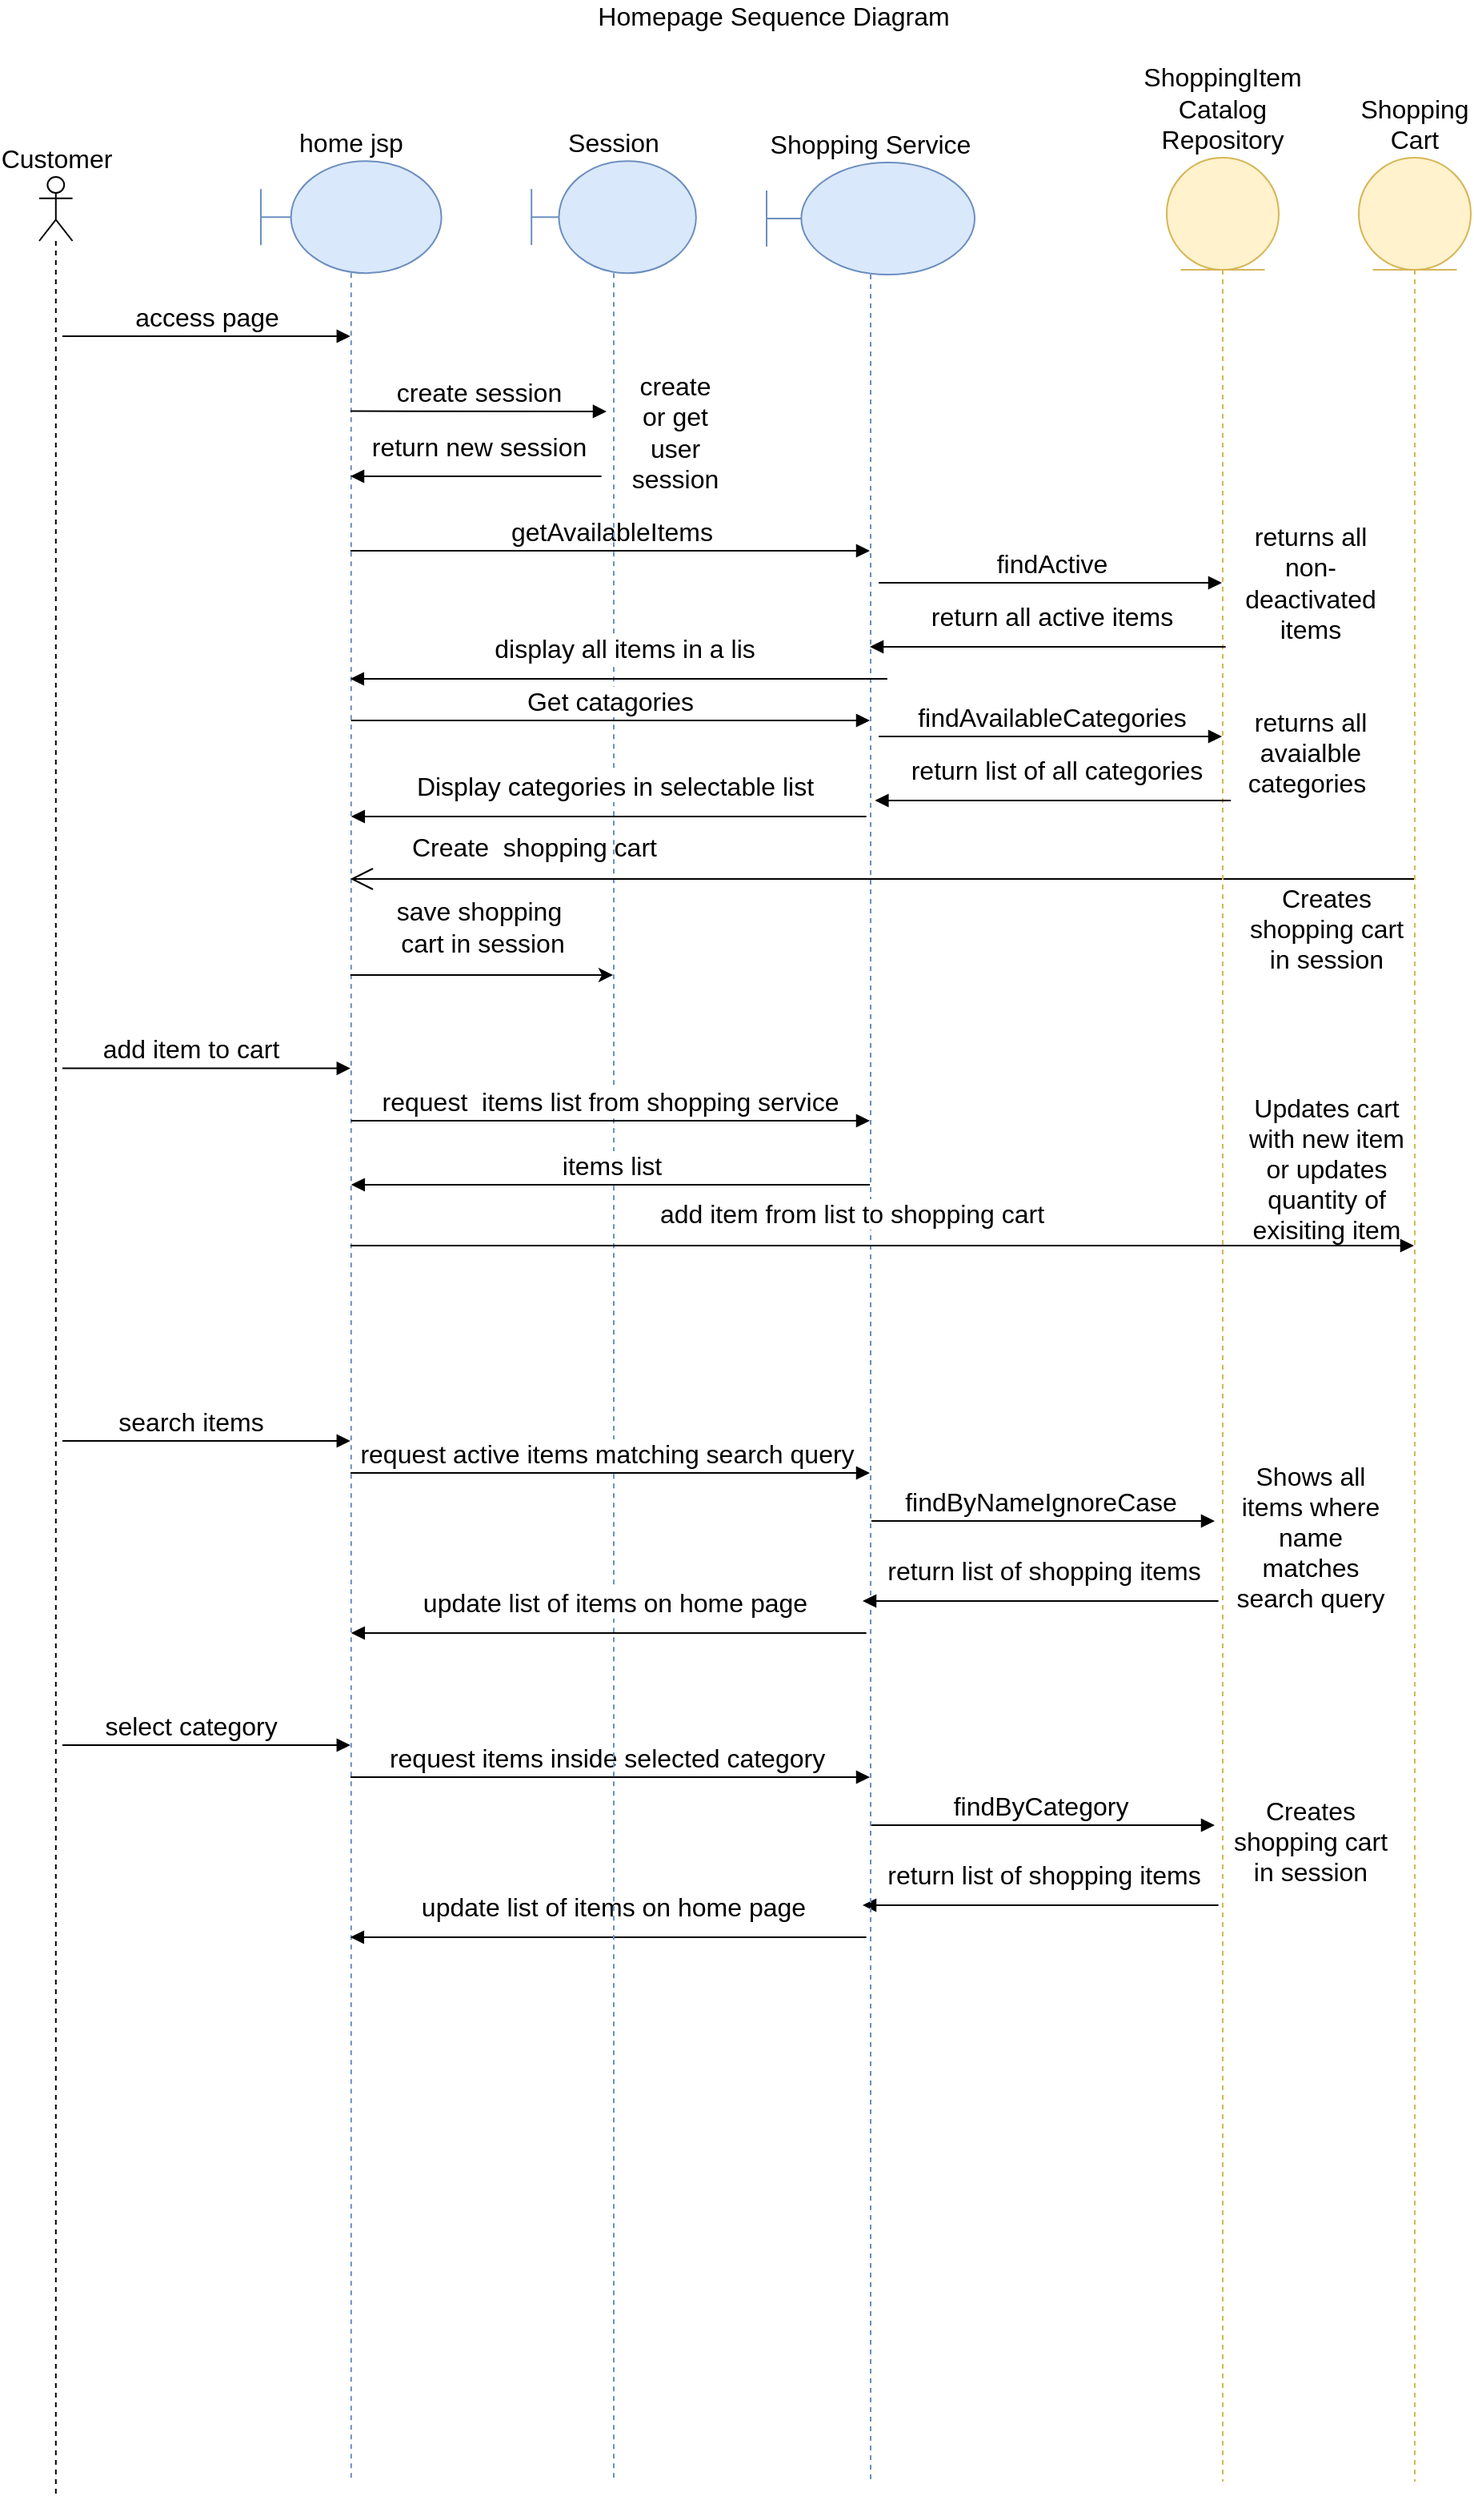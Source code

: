 <mxfile version="15.3.5" type="device"><diagram id="0575e87b-8c2b-2d22-6455-2bd15a80e59f" name="Page-1"><mxGraphModel dx="1662" dy="1174" grid="1" gridSize="10" guides="1" tooltips="1" connect="0" arrows="1" fold="1" page="1" pageScale="1" pageWidth="1169" pageHeight="1654" background="#ffffff" math="0" shadow="0"><root><mxCell id="0"/><mxCell id="1" parent="0"/><mxCell id="66" value="Homepage Sequence Diagram" style="text;html=1;strokeColor=none;fillColor=none;align=center;verticalAlign=middle;whiteSpace=wrap;rounded=0;fontSize=16;" parent="1" vertex="1"><mxGeometry x="356.82" y="20" width="415" height="20" as="geometry"/></mxCell><mxCell id="qdstigHczpiynKQjVYas-66" value="Customer" style="shape=umlLifeline;participant=umlActor;perimeter=lifelinePerimeter;whiteSpace=wrap;html=1;container=1;collapsible=0;recursiveResize=0;verticalAlign=bottom;spacingTop=36;labelBackgroundColor=#ffffff;outlineConnect=0;labelPosition=center;verticalLabelPosition=top;align=center;fontSize=16;" parent="1" vertex="1"><mxGeometry x="105.5" y="130.5" width="20.8" height="1449.5" as="geometry"/></mxCell><mxCell id="qdstigHczpiynKQjVYas-85" value="access page" style="html=1;verticalAlign=bottom;endArrow=block;fontSize=16;" parent="qdstigHczpiynKQjVYas-66" target="qdstigHczpiynKQjVYas-68" edge="1"><mxGeometry width="80" relative="1" as="geometry"><mxPoint x="14.5" y="99.5" as="sourcePoint"/><mxPoint x="94.5" y="99.5" as="targetPoint"/></mxGeometry></mxCell><mxCell id="qdstigHczpiynKQjVYas-68" value="home jsp" style="shape=umlLifeline;participant=umlBoundary;perimeter=lifelinePerimeter;whiteSpace=wrap;html=1;container=1;collapsible=0;recursiveResize=0;verticalAlign=bottom;spacingTop=36;labelBackgroundColor=#ffffff;outlineConnect=0;size=70;fillColor=#dae8fc;strokeColor=#6c8ebf;labelPosition=center;verticalLabelPosition=top;align=center;fontSize=16;" parent="1" vertex="1"><mxGeometry x="244" y="120.57" width="112.82" height="1449.43" as="geometry"/></mxCell><mxCell id="9HVpE669n5V6qnkIysGF-70" value="getAvailableItems" style="html=1;verticalAlign=bottom;endArrow=block;fontSize=16;" edge="1" parent="qdstigHczpiynKQjVYas-68"><mxGeometry width="80" relative="1" as="geometry"><mxPoint x="56" y="243.43" as="sourcePoint"/><mxPoint x="380.5" y="243.43" as="targetPoint"/></mxGeometry></mxCell><mxCell id="9HVpE669n5V6qnkIysGF-83" value="search items" style="html=1;verticalAlign=bottom;endArrow=block;fontSize=16;" edge="1" parent="qdstigHczpiynKQjVYas-68"><mxGeometry x="-0.111" width="80" relative="1" as="geometry"><mxPoint x="-124" y="799.43" as="sourcePoint"/><mxPoint x="55.91" y="799.43" as="targetPoint"/><mxPoint as="offset"/></mxGeometry></mxCell><mxCell id="9HVpE669n5V6qnkIysGF-90" value="select category" style="html=1;verticalAlign=bottom;endArrow=block;fontSize=16;" edge="1" parent="qdstigHczpiynKQjVYas-68"><mxGeometry x="-0.111" width="80" relative="1" as="geometry"><mxPoint x="-124" y="989.43" as="sourcePoint"/><mxPoint x="55.91" y="989.43" as="targetPoint"/><mxPoint as="offset"/></mxGeometry></mxCell><mxCell id="9HVpE669n5V6qnkIysGF-91" value="request items inside selected category" style="html=1;verticalAlign=bottom;endArrow=block;fontSize=16;" edge="1" parent="qdstigHczpiynKQjVYas-68"><mxGeometry x="-0.014" width="80" relative="1" as="geometry"><mxPoint x="56" y="1009.43" as="sourcePoint"/><mxPoint x="380.5" y="1009.43" as="targetPoint"/><mxPoint as="offset"/></mxGeometry></mxCell><mxCell id="9HVpE669n5V6qnkIysGF-92" value="update list of items on home page" style="html=1;verticalAlign=bottom;endArrow=block;fontSize=16;" edge="1" parent="qdstigHczpiynKQjVYas-68"><mxGeometry x="-0.02" y="-8" width="80" relative="1" as="geometry"><mxPoint x="378.32" y="1109.43" as="sourcePoint"/><mxPoint x="55.91" y="1109.43" as="targetPoint"/><mxPoint y="1" as="offset"/></mxGeometry></mxCell><mxCell id="9HVpE669n5V6qnkIysGF-93" value="findByCategory" style="html=1;verticalAlign=bottom;endArrow=block;fontSize=16;" edge="1" parent="qdstigHczpiynKQjVYas-68"><mxGeometry x="-0.014" width="80" relative="1" as="geometry"><mxPoint x="381.5" y="1039.43" as="sourcePoint"/><mxPoint x="596" y="1039.43" as="targetPoint"/><mxPoint as="offset"/></mxGeometry></mxCell><mxCell id="9HVpE669n5V6qnkIysGF-94" value="return list of shopping items" style="html=1;verticalAlign=bottom;endArrow=block;fontSize=16;" edge="1" parent="qdstigHczpiynKQjVYas-68"><mxGeometry x="-0.02" y="-8" width="80" relative="1" as="geometry"><mxPoint x="598.32" y="1089.43" as="sourcePoint"/><mxPoint x="376" y="1089.43" as="targetPoint"/><mxPoint y="1" as="offset"/></mxGeometry></mxCell><mxCell id="qdstigHczpiynKQjVYas-77" value="Shopping Service" style="shape=umlLifeline;participant=umlBoundary;perimeter=lifelinePerimeter;whiteSpace=wrap;html=1;container=1;collapsible=0;recursiveResize=0;verticalAlign=bottom;spacingTop=36;labelBackgroundColor=#ffffff;outlineConnect=0;size=70;fillColor=#dae8fc;strokeColor=#6c8ebf;labelPosition=center;verticalLabelPosition=top;align=center;fontSize=16;" parent="1" vertex="1"><mxGeometry x="560" y="121.53" width="130" height="1448.47" as="geometry"/></mxCell><mxCell id="qdstigHczpiynKQjVYas-74" value="Session" style="shape=umlLifeline;participant=umlBoundary;perimeter=lifelinePerimeter;whiteSpace=wrap;html=1;container=1;collapsible=0;recursiveResize=0;verticalAlign=bottom;spacingTop=36;labelBackgroundColor=#ffffff;outlineConnect=0;size=70;fillColor=#dae8fc;strokeColor=#6c8ebf;labelPosition=center;verticalLabelPosition=top;align=center;fontSize=16;" parent="1" vertex="1"><mxGeometry x="413.09" y="120.57" width="102.82" height="1449.43" as="geometry"/></mxCell><mxCell id="9HVpE669n5V6qnkIysGF-78" value="display all items in a lis" style="html=1;verticalAlign=bottom;endArrow=block;fontSize=16;" edge="1" parent="qdstigHczpiynKQjVYas-74"><mxGeometry x="-0.02" y="-8" width="80" relative="1" as="geometry"><mxPoint x="222.32" y="323.43" as="sourcePoint"/><mxPoint x="-113.18" y="323.43" as="targetPoint"/><mxPoint y="1" as="offset"/></mxGeometry></mxCell><mxCell id="qdstigHczpiynKQjVYas-94" value="Create&amp;nbsp; shopping cart" style="text;html=1;strokeColor=none;fillColor=none;align=center;verticalAlign=middle;whiteSpace=wrap;rounded=0;fontSize=16;" parent="qdstigHczpiynKQjVYas-74" vertex="1"><mxGeometry x="-83.09" y="418.43" width="169.59" height="20" as="geometry"/></mxCell><mxCell id="9HVpE669n5V6qnkIysGF-82" value="Display categories in selectable list" style="html=1;verticalAlign=bottom;endArrow=block;fontSize=16;" edge="1" parent="qdstigHczpiynKQjVYas-74" target="qdstigHczpiynKQjVYas-68"><mxGeometry x="-0.02" y="-8" width="80" relative="1" as="geometry"><mxPoint x="209.23" y="409.43" as="sourcePoint"/><mxPoint x="-13.09" y="409.43" as="targetPoint"/><mxPoint y="1" as="offset"/></mxGeometry></mxCell><mxCell id="9HVpE669n5V6qnkIysGF-85" value="request active items matching search query" style="html=1;verticalAlign=bottom;endArrow=block;fontSize=16;" edge="1" parent="qdstigHczpiynKQjVYas-74" target="qdstigHczpiynKQjVYas-77"><mxGeometry x="-0.014" width="80" relative="1" as="geometry"><mxPoint x="-113.09" y="819.43" as="sourcePoint"/><mxPoint x="66.82" y="819.43" as="targetPoint"/><mxPoint as="offset"/></mxGeometry></mxCell><mxCell id="9HVpE669n5V6qnkIysGF-89" value="update list of items on home page" style="html=1;verticalAlign=bottom;endArrow=block;fontSize=16;" edge="1" parent="qdstigHczpiynKQjVYas-74" target="qdstigHczpiynKQjVYas-68"><mxGeometry x="-0.02" y="-8" width="80" relative="1" as="geometry"><mxPoint x="209.23" y="919.43" as="sourcePoint"/><mxPoint x="-13.09" y="919.43" as="targetPoint"/><mxPoint y="1" as="offset"/></mxGeometry></mxCell><mxCell id="qdstigHczpiynKQjVYas-86" value="create session" style="html=1;verticalAlign=bottom;endArrow=block;fontSize=16;" parent="1" edge="1"><mxGeometry width="80" relative="1" as="geometry"><mxPoint x="300" y="276.79" as="sourcePoint"/><mxPoint x="460" y="277" as="targetPoint"/></mxGeometry></mxCell><mxCell id="qdstigHczpiynKQjVYas-87" value="return new session" style="html=1;verticalAlign=bottom;endArrow=block;fontSize=16;" parent="1" edge="1"><mxGeometry x="-0.02" y="-8" width="80" relative="1" as="geometry"><mxPoint x="456.82" y="317.5" as="sourcePoint"/><mxPoint x="300" y="317.5" as="targetPoint"/><mxPoint y="1" as="offset"/></mxGeometry></mxCell><mxCell id="qdstigHczpiynKQjVYas-93" value="create or get user session" style="text;html=1;strokeColor=none;fillColor=none;align=center;verticalAlign=middle;whiteSpace=wrap;rounded=0;fontSize=16;" parent="1" vertex="1"><mxGeometry x="475.91" y="280" width="54.09" height="20" as="geometry"/></mxCell><mxCell id="qdstigHczpiynKQjVYas-95" value="save shopping&lt;br&gt;&amp;nbsp;cart in session" style="endArrow=classic;html=1;fontSize=16;" parent="1" edge="1"><mxGeometry x="-0.024" y="30" width="50" height="50" relative="1" as="geometry"><mxPoint x="299.91" y="629" as="sourcePoint"/><mxPoint x="464" y="629" as="targetPoint"/><mxPoint as="offset"/><Array as="points"><mxPoint x="380" y="629"/><mxPoint x="440" y="629"/></Array></mxGeometry></mxCell><mxCell id="qdstigHczpiynKQjVYas-96" value="Shopping Cart" style="shape=umlLifeline;participant=umlEntity;perimeter=lifelinePerimeter;whiteSpace=wrap;html=1;container=1;collapsible=0;recursiveResize=0;verticalAlign=bottom;spacingTop=36;labelBackgroundColor=#ffffff;outlineConnect=0;fontSize=16;size=70;labelPosition=center;verticalLabelPosition=top;align=center;fillColor=#fff2cc;strokeColor=#d6b656;" parent="1" vertex="1"><mxGeometry x="930" y="118.53" width="70" height="1451.47" as="geometry"/></mxCell><mxCell id="qdstigHczpiynKQjVYas-97" value="" style="endArrow=open;endFill=1;endSize=12;html=1;fontSize=16;" parent="1" edge="1"><mxGeometry width="160" relative="1" as="geometry"><mxPoint x="964.5" y="569" as="sourcePoint"/><mxPoint x="299.91" y="569" as="targetPoint"/><Array as="points"><mxPoint x="630" y="569"/><mxPoint x="370" y="569"/></Array></mxGeometry></mxCell><mxCell id="qdstigHczpiynKQjVYas-98" value="add item to cart" style="html=1;verticalAlign=bottom;endArrow=block;fontSize=16;" parent="1" edge="1"><mxGeometry x="-0.111" width="80" relative="1" as="geometry"><mxPoint x="120" y="687.29" as="sourcePoint"/><mxPoint x="299.91" y="687.29" as="targetPoint"/><mxPoint as="offset"/></mxGeometry></mxCell><mxCell id="qdstigHczpiynKQjVYas-99" value="add item from list to shopping cart" style="html=1;verticalAlign=bottom;endArrow=block;fontSize=16;" parent="1" target="qdstigHczpiynKQjVYas-96" edge="1"><mxGeometry x="-0.06" y="8" width="80" relative="1" as="geometry"><mxPoint x="300" y="798" as="sourcePoint"/><mxPoint x="380" y="798" as="targetPoint"/><mxPoint as="offset"/></mxGeometry></mxCell><mxCell id="qdstigHczpiynKQjVYas-102" value="request&amp;nbsp; items list from shopping service" style="html=1;verticalAlign=bottom;endArrow=block;fontSize=16;" parent="1" source="qdstigHczpiynKQjVYas-68" target="qdstigHczpiynKQjVYas-77" edge="1"><mxGeometry width="80" relative="1" as="geometry"><mxPoint x="90" y="750" as="sourcePoint"/><mxPoint x="170" y="750" as="targetPoint"/><Array as="points"><mxPoint x="520" y="720"/></Array></mxGeometry></mxCell><mxCell id="qdstigHczpiynKQjVYas-103" value="items list" style="html=1;verticalAlign=bottom;endArrow=block;fontSize=16;" parent="1" source="qdstigHczpiynKQjVYas-77" target="qdstigHczpiynKQjVYas-68" edge="1"><mxGeometry width="80" relative="1" as="geometry"><mxPoint x="340" y="450" as="sourcePoint"/><mxPoint x="420" y="450" as="targetPoint"/><Array as="points"><mxPoint x="580" y="760"/></Array></mxGeometry></mxCell><mxCell id="9HVpE669n5V6qnkIysGF-66" value="ShoppingItem&lt;br&gt;Catalog&lt;br&gt;Repository" style="shape=umlLifeline;participant=umlEntity;perimeter=lifelinePerimeter;whiteSpace=wrap;html=1;container=1;collapsible=0;recursiveResize=0;verticalAlign=bottom;spacingTop=36;labelBackgroundColor=#ffffff;outlineConnect=0;fontSize=16;size=70;labelPosition=center;verticalLabelPosition=top;align=center;fillColor=#fff2cc;strokeColor=#d6b656;" vertex="1" parent="1"><mxGeometry x="810" y="118.53" width="70" height="1451.47" as="geometry"/></mxCell><mxCell id="9HVpE669n5V6qnkIysGF-86" value="findByNameIgnoreCase" style="html=1;verticalAlign=bottom;endArrow=block;fontSize=16;" edge="1" parent="9HVpE669n5V6qnkIysGF-66"><mxGeometry x="-0.014" width="80" relative="1" as="geometry"><mxPoint x="-184.5" y="851.47" as="sourcePoint"/><mxPoint x="30" y="851.47" as="targetPoint"/><mxPoint as="offset"/></mxGeometry></mxCell><mxCell id="9HVpE669n5V6qnkIysGF-74" value="findActive" style="html=1;verticalAlign=bottom;endArrow=block;fontSize=16;" edge="1" parent="1"><mxGeometry width="80" relative="1" as="geometry"><mxPoint x="630" y="384.0" as="sourcePoint"/><mxPoint x="844.5" y="384" as="targetPoint"/></mxGeometry></mxCell><mxCell id="9HVpE669n5V6qnkIysGF-75" value="returns all non-deactivated items" style="text;html=1;strokeColor=none;fillColor=none;align=center;verticalAlign=middle;whiteSpace=wrap;rounded=0;fontSize=16;" vertex="1" parent="1"><mxGeometry x="850" y="374" width="100" height="20" as="geometry"/></mxCell><mxCell id="9HVpE669n5V6qnkIysGF-77" value="return all active items" style="html=1;verticalAlign=bottom;endArrow=block;fontSize=16;" edge="1" parent="1"><mxGeometry x="-0.02" y="-8" width="80" relative="1" as="geometry"><mxPoint x="846.82" y="424" as="sourcePoint"/><mxPoint x="624.5" y="424" as="targetPoint"/><mxPoint y="1" as="offset"/></mxGeometry></mxCell><mxCell id="9HVpE669n5V6qnkIysGF-79" value="Get catagories" style="html=1;verticalAlign=bottom;endArrow=block;fontSize=16;" edge="1" parent="1" source="qdstigHczpiynKQjVYas-68" target="qdstigHczpiynKQjVYas-77"><mxGeometry width="80" relative="1" as="geometry"><mxPoint x="300" y="490" as="sourcePoint"/><mxPoint x="460" y="490.21" as="targetPoint"/><Array as="points"><mxPoint x="540" y="470"/></Array></mxGeometry></mxCell><mxCell id="9HVpE669n5V6qnkIysGF-80" value="findAvailableCategories" style="html=1;verticalAlign=bottom;endArrow=block;fontSize=16;" edge="1" parent="1"><mxGeometry width="80" relative="1" as="geometry"><mxPoint x="630" y="480" as="sourcePoint"/><mxPoint x="844.5" y="480" as="targetPoint"/></mxGeometry></mxCell><mxCell id="9HVpE669n5V6qnkIysGF-81" value="return list of all categories" style="html=1;verticalAlign=bottom;endArrow=block;fontSize=16;" edge="1" parent="1"><mxGeometry x="-0.02" y="-8" width="80" relative="1" as="geometry"><mxPoint x="850.0" y="520" as="sourcePoint"/><mxPoint x="627.68" y="520" as="targetPoint"/><mxPoint y="1" as="offset"/></mxGeometry></mxCell><mxCell id="9HVpE669n5V6qnkIysGF-88" value="return list of shopping items" style="html=1;verticalAlign=bottom;endArrow=block;fontSize=16;" edge="1" parent="1"><mxGeometry x="-0.02" y="-8" width="80" relative="1" as="geometry"><mxPoint x="842.32" y="1020" as="sourcePoint"/><mxPoint x="620.0" y="1020" as="targetPoint"/><mxPoint y="1" as="offset"/></mxGeometry></mxCell><mxCell id="9HVpE669n5V6qnkIysGF-95" value="returns all avaialble categories&amp;nbsp;" style="text;html=1;strokeColor=none;fillColor=none;align=center;verticalAlign=middle;whiteSpace=wrap;rounded=0;fontSize=16;" vertex="1" parent="1"><mxGeometry x="850" y="480" width="100" height="20" as="geometry"/></mxCell><mxCell id="9HVpE669n5V6qnkIysGF-96" value="Creates shopping cart in session" style="text;html=1;strokeColor=none;fillColor=none;align=center;verticalAlign=middle;whiteSpace=wrap;rounded=0;fontSize=16;" vertex="1" parent="1"><mxGeometry x="860" y="590" width="100" height="20" as="geometry"/></mxCell><mxCell id="9HVpE669n5V6qnkIysGF-97" value="Updates cart with new item or updates quantity of exisiting item" style="text;html=1;strokeColor=none;fillColor=none;align=center;verticalAlign=middle;whiteSpace=wrap;rounded=0;fontSize=16;" vertex="1" parent="1"><mxGeometry x="860" y="740" width="100" height="20" as="geometry"/></mxCell><mxCell id="9HVpE669n5V6qnkIysGF-98" value="Shows all items where name matches search query" style="text;html=1;strokeColor=none;fillColor=none;align=center;verticalAlign=middle;whiteSpace=wrap;rounded=0;fontSize=16;" vertex="1" parent="1"><mxGeometry x="850" y="970" width="100" height="20" as="geometry"/></mxCell><mxCell id="9HVpE669n5V6qnkIysGF-100" value="Creates shopping cart in session" style="text;html=1;strokeColor=none;fillColor=none;align=center;verticalAlign=middle;whiteSpace=wrap;rounded=0;fontSize=16;" vertex="1" parent="1"><mxGeometry x="850" y="1160" width="100" height="20" as="geometry"/></mxCell></root></mxGraphModel></diagram></mxfile>
